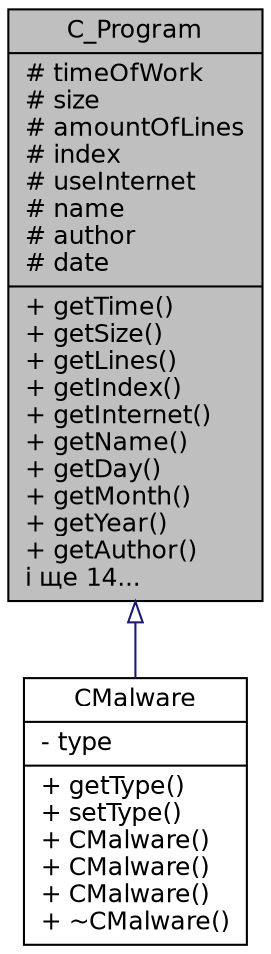 digraph "C_Program"
{
 // LATEX_PDF_SIZE
  edge [fontname="Helvetica",fontsize="12",labelfontname="Helvetica",labelfontsize="12"];
  node [fontname="Helvetica",fontsize="12",shape=record];
  Node1 [label="{C_Program\n|# timeOfWork\l# size\l# amountOfLines\l# index\l# useInternet\l# name\l# author\l# date\l|+ getTime()\l+ getSize()\l+ getLines()\l+ getIndex()\l+ getInternet()\l+ getName()\l+ getDay()\l+ getMonth()\l+ getYear()\l+ getAuthor()\lі ще  14...\l}",height=0.2,width=0.4,color="black", fillcolor="grey75", style="filled", fontcolor="black",tooltip=" "];
  Node1 -> Node2 [dir="back",color="midnightblue",fontsize="12",style="solid",arrowtail="onormal",fontname="Helvetica"];
  Node2 [label="{CMalware\n|- type\l|+ getType()\l+ setType()\l+ CMalware()\l+ CMalware()\l+ CMalware()\l+ ~CMalware()\l}",height=0.2,width=0.4,color="black", fillcolor="white", style="filled",URL="$class_c_malware.html",tooltip=" "];
}
